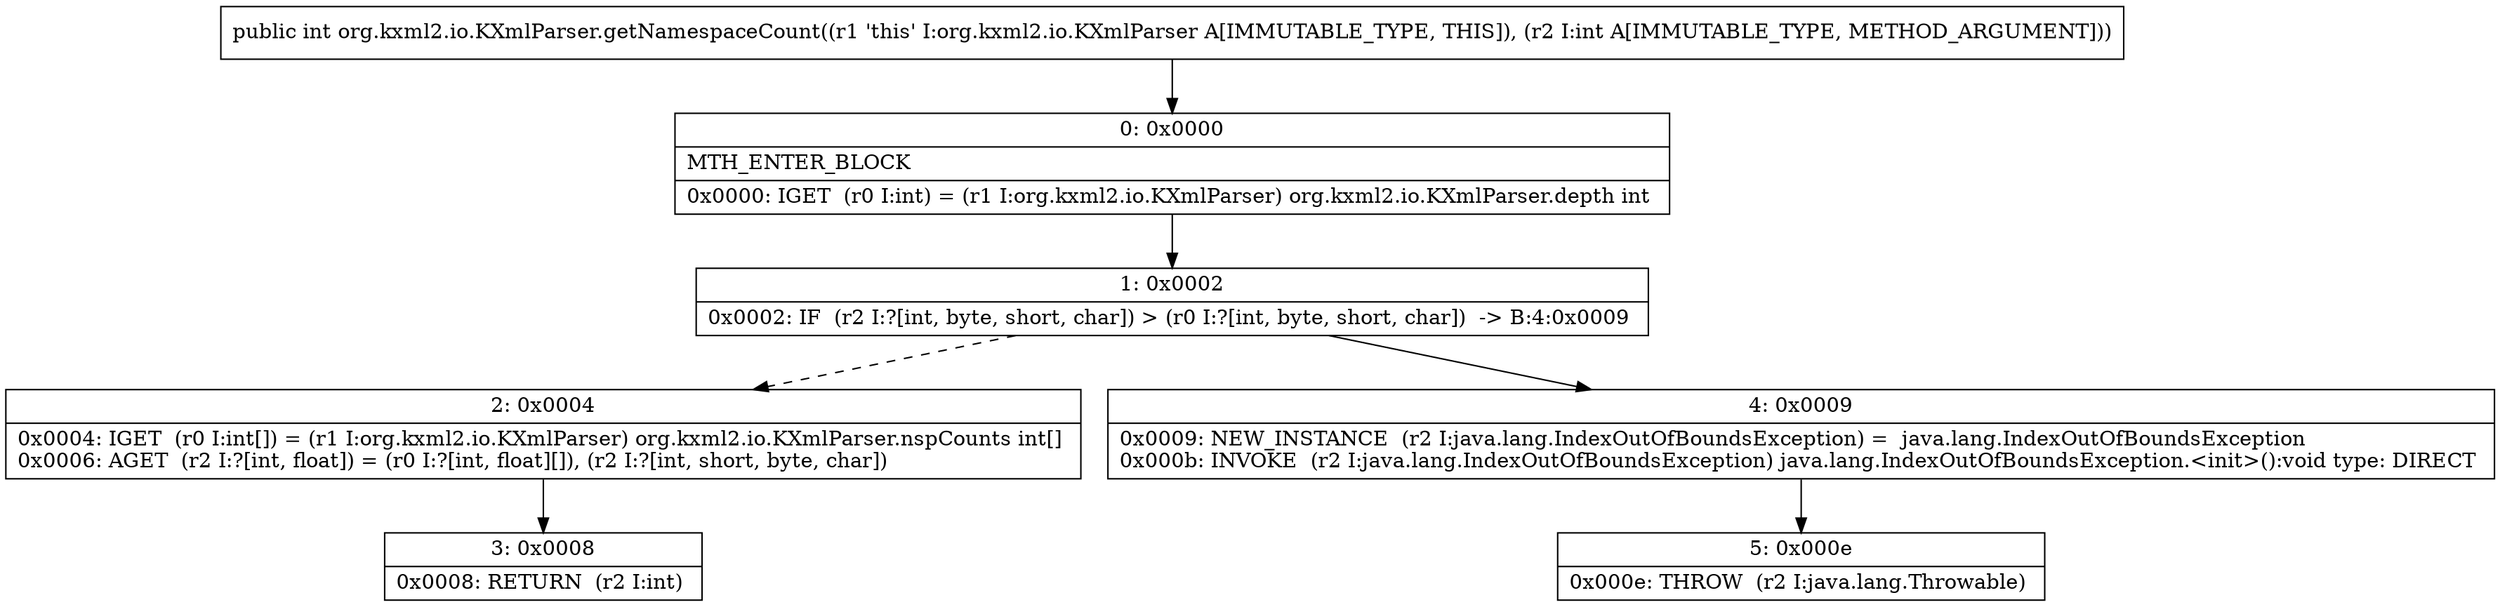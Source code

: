 digraph "CFG fororg.kxml2.io.KXmlParser.getNamespaceCount(I)I" {
Node_0 [shape=record,label="{0\:\ 0x0000|MTH_ENTER_BLOCK\l|0x0000: IGET  (r0 I:int) = (r1 I:org.kxml2.io.KXmlParser) org.kxml2.io.KXmlParser.depth int \l}"];
Node_1 [shape=record,label="{1\:\ 0x0002|0x0002: IF  (r2 I:?[int, byte, short, char]) \> (r0 I:?[int, byte, short, char])  \-\> B:4:0x0009 \l}"];
Node_2 [shape=record,label="{2\:\ 0x0004|0x0004: IGET  (r0 I:int[]) = (r1 I:org.kxml2.io.KXmlParser) org.kxml2.io.KXmlParser.nspCounts int[] \l0x0006: AGET  (r2 I:?[int, float]) = (r0 I:?[int, float][]), (r2 I:?[int, short, byte, char]) \l}"];
Node_3 [shape=record,label="{3\:\ 0x0008|0x0008: RETURN  (r2 I:int) \l}"];
Node_4 [shape=record,label="{4\:\ 0x0009|0x0009: NEW_INSTANCE  (r2 I:java.lang.IndexOutOfBoundsException) =  java.lang.IndexOutOfBoundsException \l0x000b: INVOKE  (r2 I:java.lang.IndexOutOfBoundsException) java.lang.IndexOutOfBoundsException.\<init\>():void type: DIRECT \l}"];
Node_5 [shape=record,label="{5\:\ 0x000e|0x000e: THROW  (r2 I:java.lang.Throwable) \l}"];
MethodNode[shape=record,label="{public int org.kxml2.io.KXmlParser.getNamespaceCount((r1 'this' I:org.kxml2.io.KXmlParser A[IMMUTABLE_TYPE, THIS]), (r2 I:int A[IMMUTABLE_TYPE, METHOD_ARGUMENT])) }"];
MethodNode -> Node_0;
Node_0 -> Node_1;
Node_1 -> Node_2[style=dashed];
Node_1 -> Node_4;
Node_2 -> Node_3;
Node_4 -> Node_5;
}

